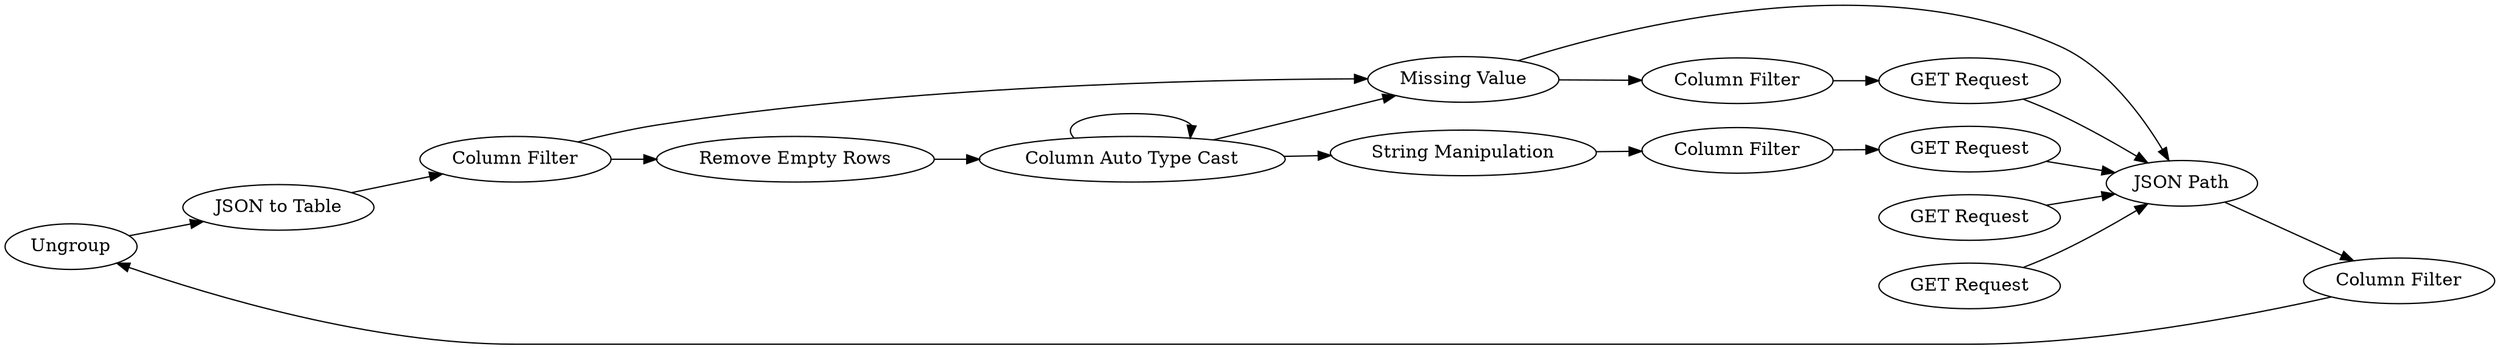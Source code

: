 digraph {
	276 -> 277
	274 -> 289
	295 -> 274
	297 -> 274
	296 -> 297
	293 -> 294
	293 -> 297
	296 -> 296
	277 -> 293
	315 -> 318
	324 -> 329
	297 -> 315
	318 -> 274
	294 -> 296
	322 -> 274
	323 -> 324
	289 -> 276
	329 -> 274
	296 -> 323
	274 [label="JSON Path"]
	324 [label="Column Filter"]
	329 [label="GET Request"]
	289 [label="Column Filter"]
	294 [label="Remove Empty Rows"]
	315 [label="Column Filter"]
	277 [label="JSON to Table"]
	318 [label="GET Request"]
	296 [label="Column Auto Type Cast"]
	322 [label="GET Request"]
	293 [label="Column Filter"]
	323 [label="String Manipulation"]
	276 [label=Ungroup]
	295 [label="GET Request"]
	297 [label="Missing Value"]
	rankdir=LR
}
